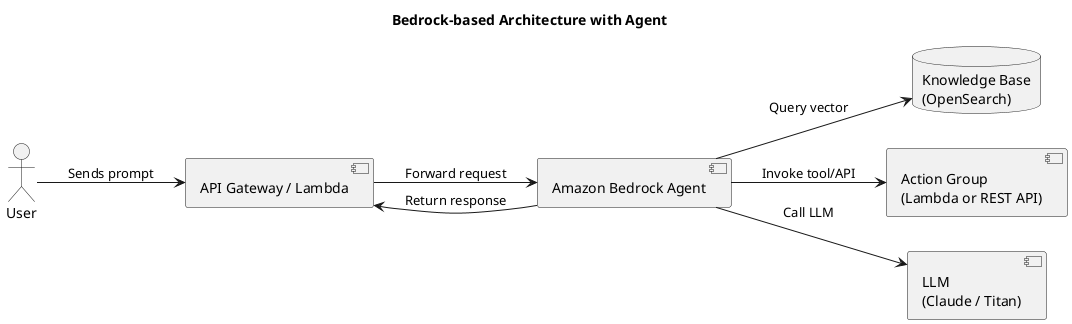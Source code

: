 @startuml
' optional: define layout
left to right direction

title Bedrock-based Architecture with Agent

actor User

component "API Gateway / Lambda" as API_GW
component "Amazon Bedrock Agent" as Agent
database "Knowledge Base\n(OpenSearch)" as KB
component "Action Group\n(Lambda or REST API)" as ActionGroup
component "LLM\n(Claude / Titan)" as LLM

User --> API_GW : Sends prompt
API_GW --> Agent : Forward request
Agent --> KB : Query vector
Agent --> ActionGroup : Invoke tool/API
Agent --> LLM : Call LLM
Agent --> API_GW : Return response

@enduml